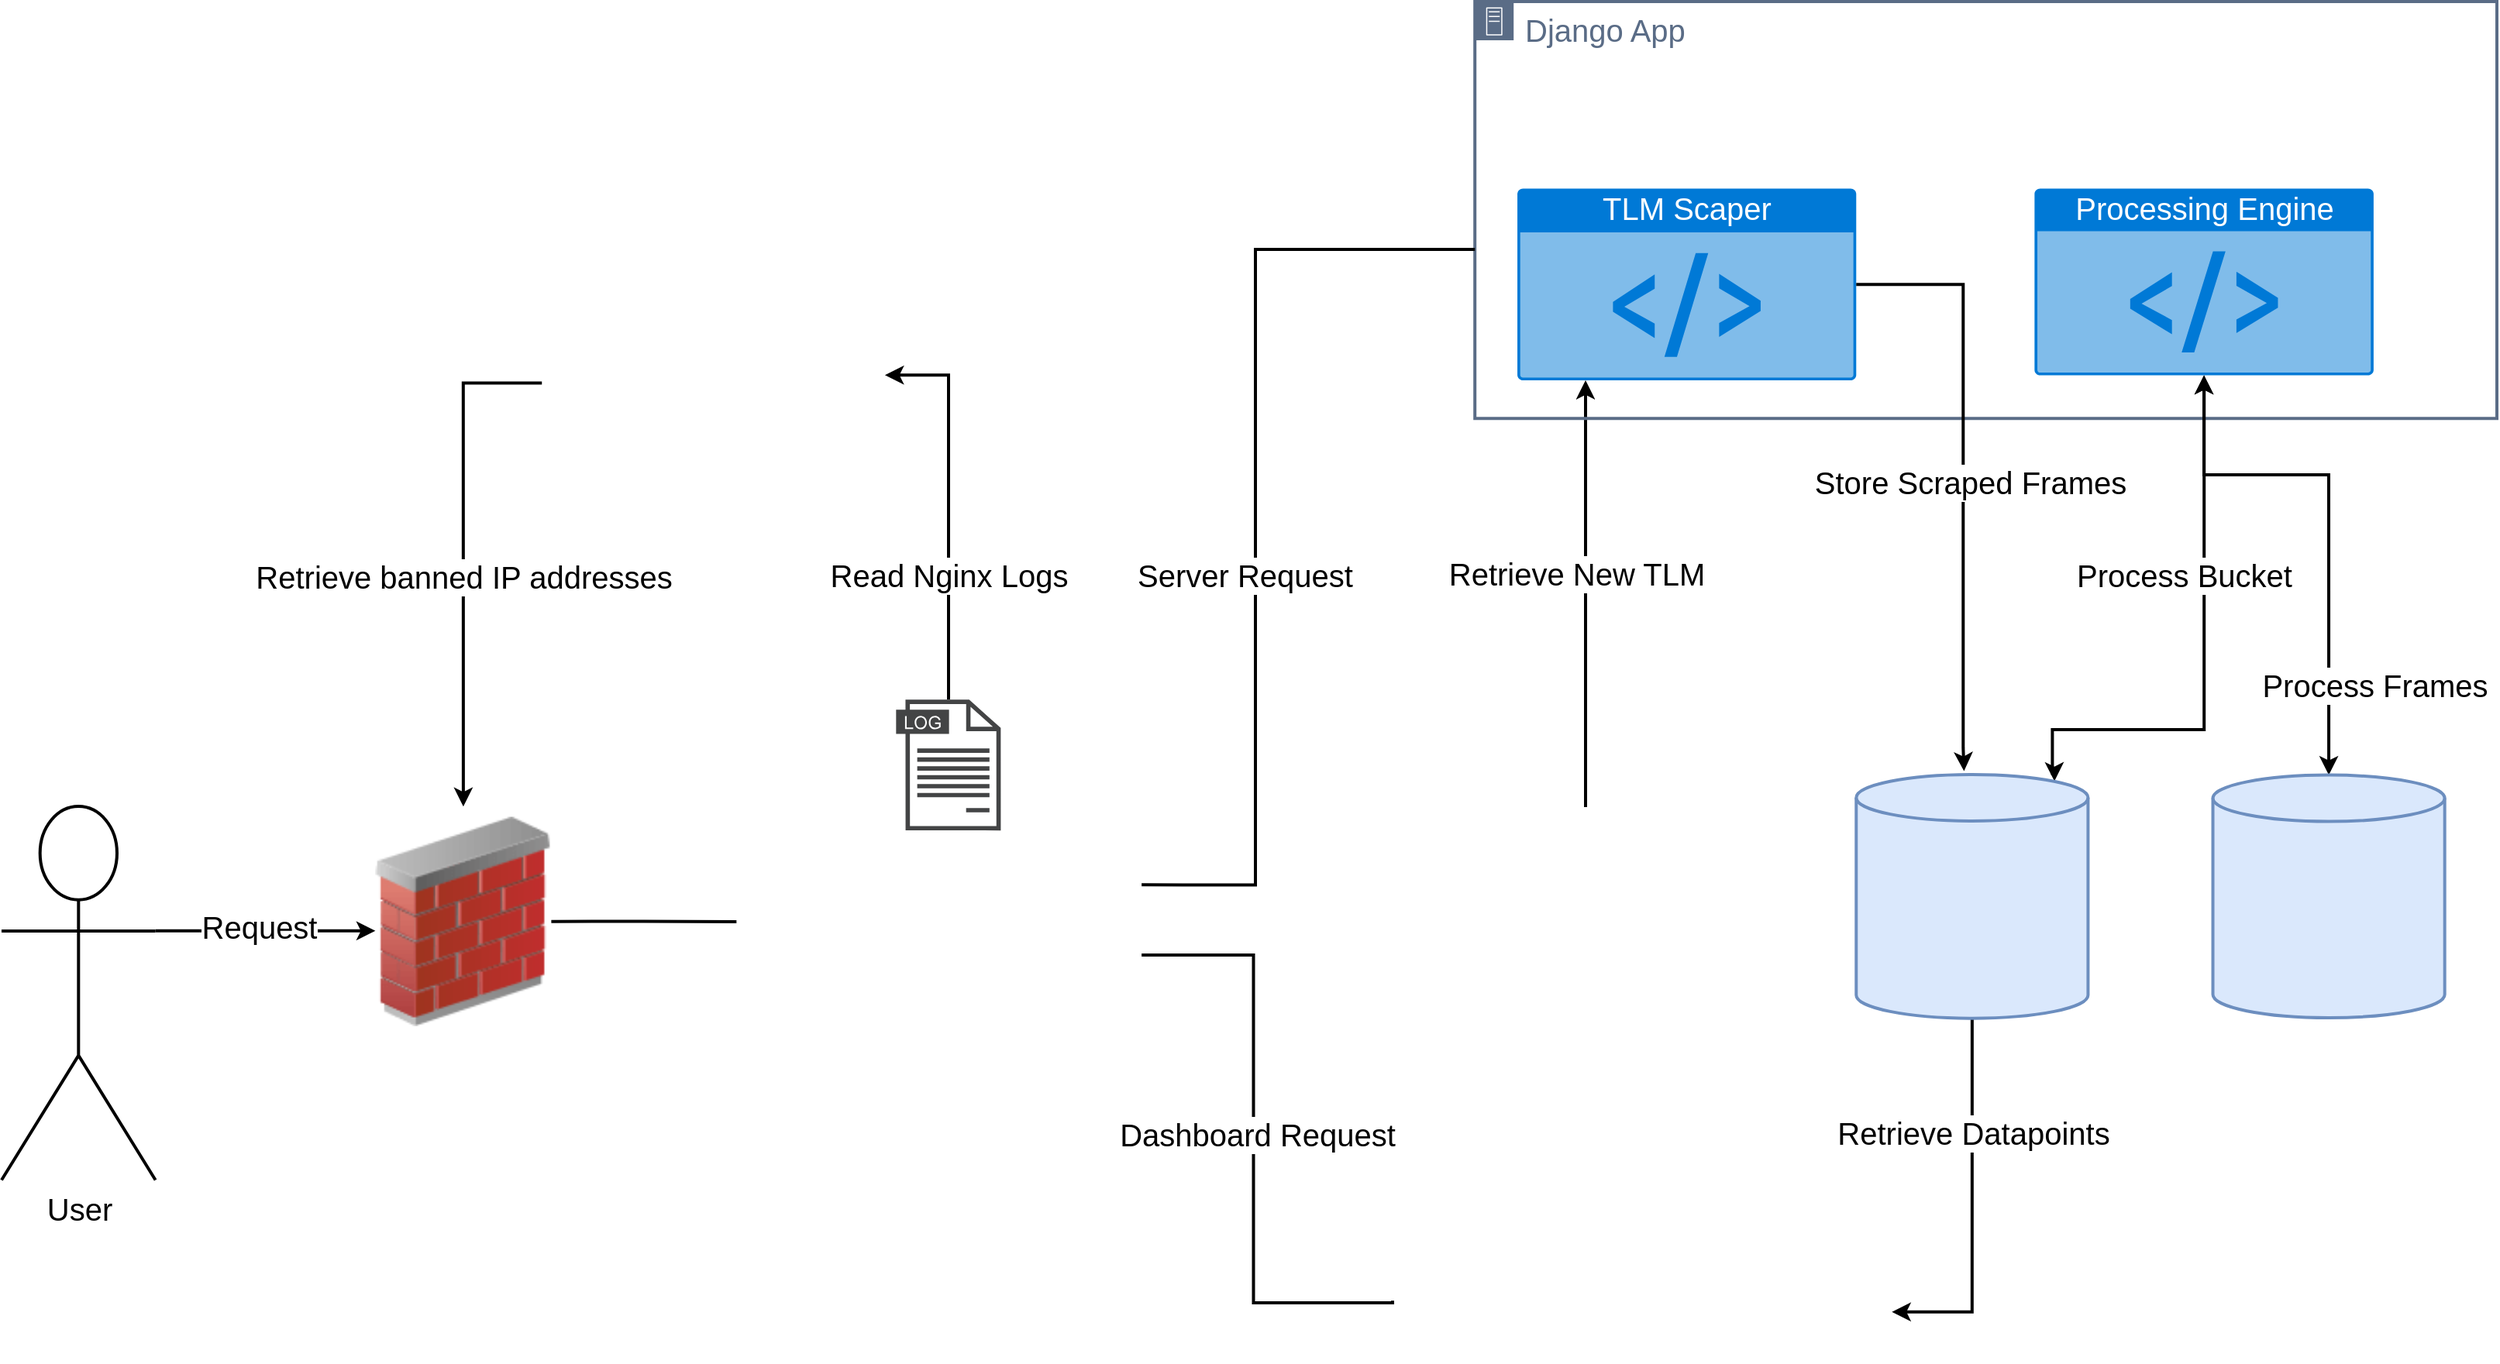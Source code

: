 <mxfile version="20.3.7" type="device"><diagram id="-d35mrUUbTIbKHJYHUHP" name="Page-1"><mxGraphModel dx="2742" dy="1629" grid="1" gridSize="10" guides="1" tooltips="1" connect="1" arrows="1" fold="1" page="1" pageScale="1" pageWidth="850" pageHeight="1100" math="0" shadow="0"><root><mxCell id="0"/><mxCell id="1" parent="0"/><mxCell id="kgfJ8xOFeQP7kznWRGEM-4" value="" style="shape=image;verticalLabelPosition=bottom;labelBackgroundColor=default;verticalAlign=top;aspect=fixed;imageAspect=0;image=http://www.nginx.com/wp-content/uploads/2018/08/NGINX-logo-rgb-large.png;fontSize=20;" vertex="1" parent="1"><mxGeometry x="485.994" y="657.505" width="269.572" height="90.718" as="geometry"/></mxCell><mxCell id="kgfJ8xOFeQP7kznWRGEM-53" style="edgeStyle=orthogonalEdgeStyle;rounded=0;orthogonalLoop=1;jettySize=auto;html=1;strokeWidth=2;startArrow=none;startFill=0;fontSize=20;endArrow=classic;endFill=1;" edge="1" parent="1" target="kgfJ8xOFeQP7kznWRGEM-136"><mxGeometry relative="1" as="geometry"><mxPoint x="1042" y="630" as="sourcePoint"/><mxPoint x="1126.662" y="267.896" as="targetPoint"/><Array as="points"><mxPoint x="1041.742" y="286.224"/></Array></mxGeometry></mxCell><mxCell id="kgfJ8xOFeQP7kznWRGEM-133" value="Retrieve New TLM" style="edgeLabel;html=1;align=center;verticalAlign=middle;resizable=0;points=[];fontSize=20;" vertex="1" connectable="0" parent="kgfJ8xOFeQP7kznWRGEM-53"><mxGeometry x="-0.544" y="-1" relative="1" as="geometry"><mxPoint x="-7" y="-88" as="offset"/></mxGeometry></mxCell><mxCell id="kgfJ8xOFeQP7kznWRGEM-9" value="" style="shape=image;verticalLabelPosition=bottom;labelBackgroundColor=default;verticalAlign=top;aspect=fixed;imageAspect=0;image=https://upload.wikimedia.org/wikipedia/commons/d/d1/SatNOGS-logo-vertical-black.png;fontSize=20;" vertex="1" parent="1"><mxGeometry x="986.513" y="632.835" width="130.215" height="141.951" as="geometry"/></mxCell><mxCell id="kgfJ8xOFeQP7kznWRGEM-18" value="" style="shape=image;verticalLabelPosition=bottom;labelBackgroundColor=default;verticalAlign=top;aspect=fixed;imageAspect=0;image=https://devopstales.github.io/img/crowdsec.png;fontSize=20;" vertex="1" parent="1"><mxGeometry x="368.619" y="230.693" width="221.332" height="221.332" as="geometry"/></mxCell><mxCell id="kgfJ8xOFeQP7kznWRGEM-19" value="&lt;font style=&quot;font-size: 20px;&quot;&gt;User&lt;/font&gt;" style="shape=umlActor;verticalLabelPosition=bottom;verticalAlign=top;html=1;outlineConnect=0;fontSize=20;strokeWidth=2;" vertex="1" parent="1"><mxGeometry x="20" y="629.553" width="99.316" height="241.169" as="geometry"/></mxCell><mxCell id="kgfJ8xOFeQP7kznWRGEM-50" value="&lt;font style=&quot;font-size: 20px;&quot;&gt;Django App&lt;/font&gt;" style="points=[[0,0],[0.25,0],[0.5,0],[0.75,0],[1,0],[1,0.25],[1,0.5],[1,0.75],[1,1],[0.75,1],[0.5,1],[0.25,1],[0,1],[0,0.75],[0,0.5],[0,0.25]];outlineConnect=0;gradientColor=none;html=1;whiteSpace=wrap;fontSize=20;fontStyle=0;container=0;pointerEvents=0;collapsible=0;recursiveResize=0;shape=mxgraph.aws4.group;grIcon=mxgraph.aws4.group_on_premise;strokeColor=#5A6C86;fillColor=none;verticalAlign=top;align=left;spacingLeft=30;fontColor=#5A6C86;dashed=0;strokeWidth=2;" vertex="1" parent="1"><mxGeometry x="970.6" y="110" width="659.4" height="269.1" as="geometry"/></mxCell><mxCell id="kgfJ8xOFeQP7kznWRGEM-98" style="edgeStyle=orthogonalEdgeStyle;rounded=0;orthogonalLoop=1;jettySize=auto;html=1;strokeWidth=2;fontSize=20;startArrow=none;startFill=0;exitX=1;exitY=0.25;exitDx=0;exitDy=0;endArrow=none;endFill=0;" edge="1" parent="1" source="kgfJ8xOFeQP7kznWRGEM-4" target="kgfJ8xOFeQP7kznWRGEM-50"><mxGeometry relative="1" as="geometry"><Array as="points"><mxPoint x="829" y="680"/><mxPoint x="829" y="270"/></Array></mxGeometry></mxCell><mxCell id="kgfJ8xOFeQP7kznWRGEM-100" value="Server Request" style="edgeLabel;html=1;align=center;verticalAlign=middle;resizable=0;points=[];fontSize=20;" vertex="1" connectable="0" parent="kgfJ8xOFeQP7kznWRGEM-98"><mxGeometry x="-0.012" y="-2" relative="1" as="geometry"><mxPoint x="-9" y="35" as="offset"/></mxGeometry></mxCell><mxCell id="kgfJ8xOFeQP7kznWRGEM-17" value="" style="shape=image;verticalLabelPosition=bottom;labelBackgroundColor=default;verticalAlign=top;aspect=fixed;imageAspect=0;image=https://www.djangoproject.com/m/img/logos/django-logo-negative.png;fontSize=20;" vertex="1" parent="1"><mxGeometry x="1438.466" y="110.001" width="191.538" height="87.284" as="geometry"/></mxCell><mxCell id="kgfJ8xOFeQP7kznWRGEM-118" style="edgeStyle=orthogonalEdgeStyle;rounded=0;orthogonalLoop=1;jettySize=auto;html=1;exitX=0.5;exitY=0;exitDx=0;exitDy=0;strokeWidth=2;fontSize=20;startArrow=classic;startFill=1;endArrow=none;endFill=0;" edge="1" parent="1" source="kgfJ8xOFeQP7kznWRGEM-77" target="kgfJ8xOFeQP7kznWRGEM-18"><mxGeometry relative="1" as="geometry"><mxPoint x="449.804" y="278.53" as="targetPoint"/><mxPoint x="177.614" y="599.666" as="sourcePoint"/><Array as="points"><mxPoint x="318.475" y="356.313"/></Array></mxGeometry></mxCell><mxCell id="kgfJ8xOFeQP7kznWRGEM-119" value="Retrieve banned IP addresses" style="edgeLabel;html=1;align=center;verticalAlign=middle;resizable=0;points=[];fontSize=20;" vertex="1" connectable="0" parent="kgfJ8xOFeQP7kznWRGEM-118"><mxGeometry x="0.297" y="-5" relative="1" as="geometry"><mxPoint x="-5" y="61" as="offset"/></mxGeometry></mxCell><mxCell id="kgfJ8xOFeQP7kznWRGEM-127" style="edgeStyle=orthogonalEdgeStyle;rounded=0;orthogonalLoop=1;jettySize=auto;html=1;exitX=1;exitY=0.5;exitDx=0;exitDy=0;strokeWidth=2;fontSize=20;startArrow=none;startFill=0;endArrow=none;endFill=0;" edge="1" parent="1" source="kgfJ8xOFeQP7kznWRGEM-77"><mxGeometry relative="1" as="geometry"><mxPoint x="494.171" y="704.026" as="targetPoint"/></mxGeometry></mxCell><mxCell id="kgfJ8xOFeQP7kznWRGEM-77" value="" style="image;html=1;image=img/lib/clip_art/networking/Firewall_02_128x128.png;fontSize=20;" vertex="1" parent="1"><mxGeometry x="261.196" y="629.609" width="113.504" height="148.412" as="geometry"/></mxCell><mxCell id="kgfJ8xOFeQP7kznWRGEM-125" style="edgeStyle=orthogonalEdgeStyle;rounded=0;orthogonalLoop=1;jettySize=auto;html=1;exitX=1;exitY=0.333;exitDx=0;exitDy=0;exitPerimeter=0;strokeWidth=2;fontSize=20;startArrow=none;startFill=0;endArrow=classic;endFill=1;" edge="1" parent="1" source="kgfJ8xOFeQP7kznWRGEM-19" target="kgfJ8xOFeQP7kznWRGEM-77"><mxGeometry relative="1" as="geometry"><Array as="points"><mxPoint x="218.632" y="709.324"/><mxPoint x="218.632" y="709.324"/></Array></mxGeometry></mxCell><mxCell id="kgfJ8xOFeQP7kznWRGEM-141" value="Request" style="edgeLabel;html=1;align=center;verticalAlign=middle;resizable=0;points=[];fontSize=20;" vertex="1" connectable="0" parent="kgfJ8xOFeQP7kznWRGEM-125"><mxGeometry x="0.459" y="2" relative="1" as="geometry"><mxPoint x="-37" y="-1" as="offset"/></mxGeometry></mxCell><mxCell id="kgfJ8xOFeQP7kznWRGEM-122" style="edgeStyle=orthogonalEdgeStyle;rounded=0;orthogonalLoop=1;jettySize=auto;html=1;strokeWidth=2;fontSize=20;startArrow=none;startFill=0;" edge="1" parent="1" source="kgfJ8xOFeQP7kznWRGEM-89" target="kgfJ8xOFeQP7kznWRGEM-18"><mxGeometry relative="1" as="geometry"><mxPoint x="628.89" y="369.277" as="targetPoint"/><Array as="points"><mxPoint x="630.083" y="351.127"/></Array></mxGeometry></mxCell><mxCell id="kgfJ8xOFeQP7kznWRGEM-124" value="Read Nginx Logs" style="edgeLabel;html=1;align=center;verticalAlign=middle;resizable=0;points=[];fontSize=20;" vertex="1" connectable="0" parent="kgfJ8xOFeQP7kznWRGEM-122"><mxGeometry x="-0.14" y="3" relative="1" as="geometry"><mxPoint x="3" y="27" as="offset"/></mxGeometry></mxCell><mxCell id="kgfJ8xOFeQP7kznWRGEM-89" value="" style="sketch=0;pointerEvents=1;shadow=0;dashed=0;html=1;strokeColor=none;fillColor=#434445;aspect=fixed;labelPosition=center;verticalLabelPosition=bottom;verticalAlign=top;align=center;outlineConnect=0;shape=mxgraph.vvd.log_files;fontSize=20;" vertex="1" parent="1"><mxGeometry x="597.156" y="560.623" width="67.551" height="84.445" as="geometry"/></mxCell><mxCell id="kgfJ8xOFeQP7kznWRGEM-8" value="" style="shape=image;verticalLabelPosition=bottom;labelBackgroundColor=default;verticalAlign=top;aspect=fixed;imageAspect=0;image=https://lsvp.com/wp-content/uploads/2019/10/grafana-logo.png;fontSize=20;" vertex="1" parent="1"><mxGeometry x="917.482" y="908.875" width="327.898" height="79.453" as="geometry"/></mxCell><mxCell id="kgfJ8xOFeQP7kznWRGEM-97" style="edgeStyle=orthogonalEdgeStyle;rounded=0;orthogonalLoop=1;jettySize=auto;html=1;entryX=0;entryY=0.5;entryDx=0;entryDy=0;strokeWidth=2;fontSize=20;startArrow=none;startFill=0;exitX=1;exitY=0.75;exitDx=0;exitDy=0;endArrow=none;endFill=0;strokeColor=default;" edge="1" parent="1" source="kgfJ8xOFeQP7kznWRGEM-4" target="kgfJ8xOFeQP7kznWRGEM-8"><mxGeometry relative="1" as="geometry"><mxPoint x="913.843" y="1318.741" as="targetPoint"/><Array as="points"><mxPoint x="755.24" y="725.608"/><mxPoint x="827.729" y="725.608"/><mxPoint x="827.729" y="950.0"/><mxPoint x="917.476" y="950.0"/></Array></mxGeometry></mxCell><mxCell id="kgfJ8xOFeQP7kznWRGEM-99" value="Dashboard Request" style="edgeLabel;html=1;align=center;verticalAlign=middle;resizable=0;points=[];fontSize=20;" vertex="1" connectable="0" parent="kgfJ8xOFeQP7kznWRGEM-97"><mxGeometry x="0.144" y="-3" relative="1" as="geometry"><mxPoint x="5" y="-35" as="offset"/></mxGeometry></mxCell><mxCell id="kgfJ8xOFeQP7kznWRGEM-136" value="TLM Scaper" style="html=1;strokeColor=none;fillColor=#0079D6;labelPosition=center;verticalLabelPosition=middle;verticalAlign=top;align=center;fontSize=20;outlineConnect=0;spacingTop=-6;fontColor=#FFFFFF;sketch=0;shape=mxgraph.sitemap.script;dashed=1;strokeWidth=2;" vertex="1" parent="1"><mxGeometry x="998.019" y="230.69" width="218.616" height="123.803" as="geometry"/></mxCell><mxCell id="kgfJ8xOFeQP7kznWRGEM-138" value="Processing Engine" style="html=1;strokeColor=none;fillColor=#0079D6;labelPosition=center;verticalLabelPosition=middle;verticalAlign=top;align=center;fontSize=20;outlineConnect=0;spacingTop=-6;fontColor=#FFFFFF;sketch=0;shape=mxgraph.sitemap.script;dashed=1;strokeWidth=2;" vertex="1" parent="1"><mxGeometry x="1331.69" y="230.692" width="218.755" height="120.59" as="geometry"/></mxCell><mxCell id="kgfJ8xOFeQP7kznWRGEM-87" style="edgeStyle=orthogonalEdgeStyle;rounded=0;orthogonalLoop=1;jettySize=auto;html=1;exitX=0.5;exitY=1;exitDx=0;exitDy=0;exitPerimeter=0;strokeWidth=2;fontSize=20;startArrow=none;startFill=0;" edge="1" parent="1" source="kgfJ8xOFeQP7kznWRGEM-22"><mxGeometry relative="1" as="geometry"><mxPoint x="1389.238" y="725.573" as="sourcePoint"/><mxPoint x="1239.647" y="955.874" as="targetPoint"/><Array as="points"><mxPoint x="1291.425" y="955.874"/></Array></mxGeometry></mxCell><mxCell id="kgfJ8xOFeQP7kznWRGEM-95" value="Retrieve Datapoints" style="edgeLabel;html=1;align=center;verticalAlign=middle;resizable=0;points=[];fontSize=20;" vertex="1" connectable="0" parent="kgfJ8xOFeQP7kznWRGEM-87"><mxGeometry x="-0.02" y="1" relative="1" as="geometry"><mxPoint x="-1" y="-45" as="offset"/></mxGeometry></mxCell><mxCell id="kgfJ8xOFeQP7kznWRGEM-54" style="edgeStyle=orthogonalEdgeStyle;rounded=0;orthogonalLoop=1;jettySize=auto;html=1;strokeWidth=2;fontSize=20;exitX=1;exitY=0.5;exitDx=0;exitDy=0;exitPerimeter=0;entryX=0.465;entryY=-0.014;entryDx=0;entryDy=0;entryPerimeter=0;" edge="1" parent="1" source="kgfJ8xOFeQP7kznWRGEM-136" target="kgfJ8xOFeQP7kznWRGEM-22"><mxGeometry relative="1" as="geometry"><mxPoint x="1182.117" y="307.371" as="sourcePoint"/><mxPoint x="1285.672" y="591.678" as="targetPoint"/><Array as="points"><mxPoint x="1285.672" y="292.098"/><mxPoint x="1285.672" y="591.678"/><mxPoint x="1285.672" y="591.678"/></Array></mxGeometry></mxCell><mxCell id="kgfJ8xOFeQP7kznWRGEM-88" value="Store Scraped Frames" style="edgeLabel;html=1;align=center;verticalAlign=middle;resizable=0;points=[];fontSize=20;" vertex="1" connectable="0" parent="kgfJ8xOFeQP7kznWRGEM-54"><mxGeometry x="0.093" y="-2" relative="1" as="geometry"><mxPoint x="6" y="-13" as="offset"/></mxGeometry></mxCell><mxCell id="kgfJ8xOFeQP7kznWRGEM-56" style="edgeStyle=orthogonalEdgeStyle;rounded=0;orthogonalLoop=1;jettySize=auto;html=1;startArrow=classic;startFill=1;strokeWidth=2;fontSize=20;entryX=0.855;entryY=0;entryDx=0;entryDy=4.35;entryPerimeter=0;" edge="1" parent="1" source="kgfJ8xOFeQP7kznWRGEM-138" target="kgfJ8xOFeQP7kznWRGEM-22"><mxGeometry relative="1" as="geometry"><mxPoint x="1420.354" y="267.896" as="sourcePoint"/><Array as="points"><mxPoint x="1441.004" y="579.93"/><mxPoint x="1343.202" y="579.93"/><mxPoint x="1343.202" y="608.126"/></Array></mxGeometry></mxCell><mxCell id="kgfJ8xOFeQP7kznWRGEM-60" value="Process Bucket" style="edgeLabel;html=1;align=center;verticalAlign=middle;resizable=0;points=[];fontSize=20;" vertex="1" connectable="0" parent="kgfJ8xOFeQP7kznWRGEM-56"><mxGeometry x="0.297" y="1" relative="1" as="geometry"><mxPoint x="-8" y="-101" as="offset"/></mxGeometry></mxCell><mxCell id="kgfJ8xOFeQP7kznWRGEM-55" style="edgeStyle=orthogonalEdgeStyle;rounded=0;orthogonalLoop=1;jettySize=auto;html=1;strokeWidth=2;startArrow=classic;startFill=1;fontSize=20;exitX=0.5;exitY=0;exitDx=0;exitDy=0;exitPerimeter=0;" edge="1" parent="1" source="kgfJ8xOFeQP7kznWRGEM-26" target="kgfJ8xOFeQP7kznWRGEM-138"><mxGeometry relative="1" as="geometry"><mxPoint x="1522.697" y="685.664" as="sourcePoint"/><mxPoint x="1420.354" y="267.799" as="targetPoint"/><Array as="points"><mxPoint x="1521.547" y="415.454"/><mxPoint x="1441.004" y="415.454"/></Array></mxGeometry></mxCell><mxCell id="kgfJ8xOFeQP7kznWRGEM-59" value="&lt;font style=&quot;font-size: 20px;&quot;&gt;Process Frames&lt;/font&gt;" style="edgeLabel;html=1;align=center;verticalAlign=middle;resizable=0;points=[];fontSize=20;" vertex="1" connectable="0" parent="kgfJ8xOFeQP7kznWRGEM-55"><mxGeometry x="-0.093" y="-3" relative="1" as="geometry"><mxPoint x="26" y="95" as="offset"/></mxGeometry></mxCell><mxCell id="kgfJ8xOFeQP7kznWRGEM-147" value="" style="group;fontSize=20;" vertex="1" connectable="0" parent="1"><mxGeometry x="1446.757" y="609.3" width="149.579" height="156.686" as="geometry"/></mxCell><mxCell id="kgfJ8xOFeQP7kznWRGEM-154" value="" style="group" vertex="1" connectable="0" parent="kgfJ8xOFeQP7kznWRGEM-147"><mxGeometry width="149.579" height="156.686" as="geometry"/></mxCell><mxCell id="kgfJ8xOFeQP7kznWRGEM-26" value="" style="shape=cylinder3;whiteSpace=wrap;html=1;boundedLbl=1;backgroundOutline=1;size=15;fontSize=20;strokeWidth=2;fillColor=#dae8fc;strokeColor=#6c8ebf;" vertex="1" parent="kgfJ8xOFeQP7kznWRGEM-154"><mxGeometry width="149.579" height="156.686" as="geometry"/></mxCell><mxCell id="kgfJ8xOFeQP7kznWRGEM-28" value="" style="shape=image;verticalLabelPosition=bottom;labelBackgroundColor=default;verticalAlign=top;aspect=fixed;imageAspect=0;image=https://upload.wikimedia.org/wikipedia/commons/thumb/2/29/Postgresql_elephant.svg/1200px-Postgresql_elephant.svg.png;fontSize=20;" vertex="1" parent="kgfJ8xOFeQP7kznWRGEM-154"><mxGeometry x="33.713" y="56.972" width="81.48" height="84.082" as="geometry"/></mxCell><mxCell id="kgfJ8xOFeQP7kznWRGEM-155" value="" style="group" vertex="1" connectable="0" parent="1"><mxGeometry x="1216.635" y="608.948" width="149.579" height="157.391" as="geometry"/></mxCell><mxCell id="kgfJ8xOFeQP7kznWRGEM-22" value="" style="shape=cylinder3;whiteSpace=wrap;html=1;boundedLbl=1;backgroundOutline=1;size=15;fontSize=20;strokeWidth=2;fillColor=#dae8fc;strokeColor=#6c8ebf;" vertex="1" parent="kgfJ8xOFeQP7kznWRGEM-155"><mxGeometry width="149.579" height="157.391" as="geometry"/></mxCell><mxCell id="kgfJ8xOFeQP7kznWRGEM-25" value="" style="shape=image;verticalLabelPosition=bottom;labelBackgroundColor=default;verticalAlign=top;aspect=fixed;imageAspect=0;image=https://dbdb.io/media/logos/InfluxDB.png;fontSize=20;" vertex="1" parent="kgfJ8xOFeQP7kznWRGEM-155"><mxGeometry x="12.024" y="75.917" width="125.52" height="29.202" as="geometry"/></mxCell></root></mxGraphModel></diagram></mxfile>